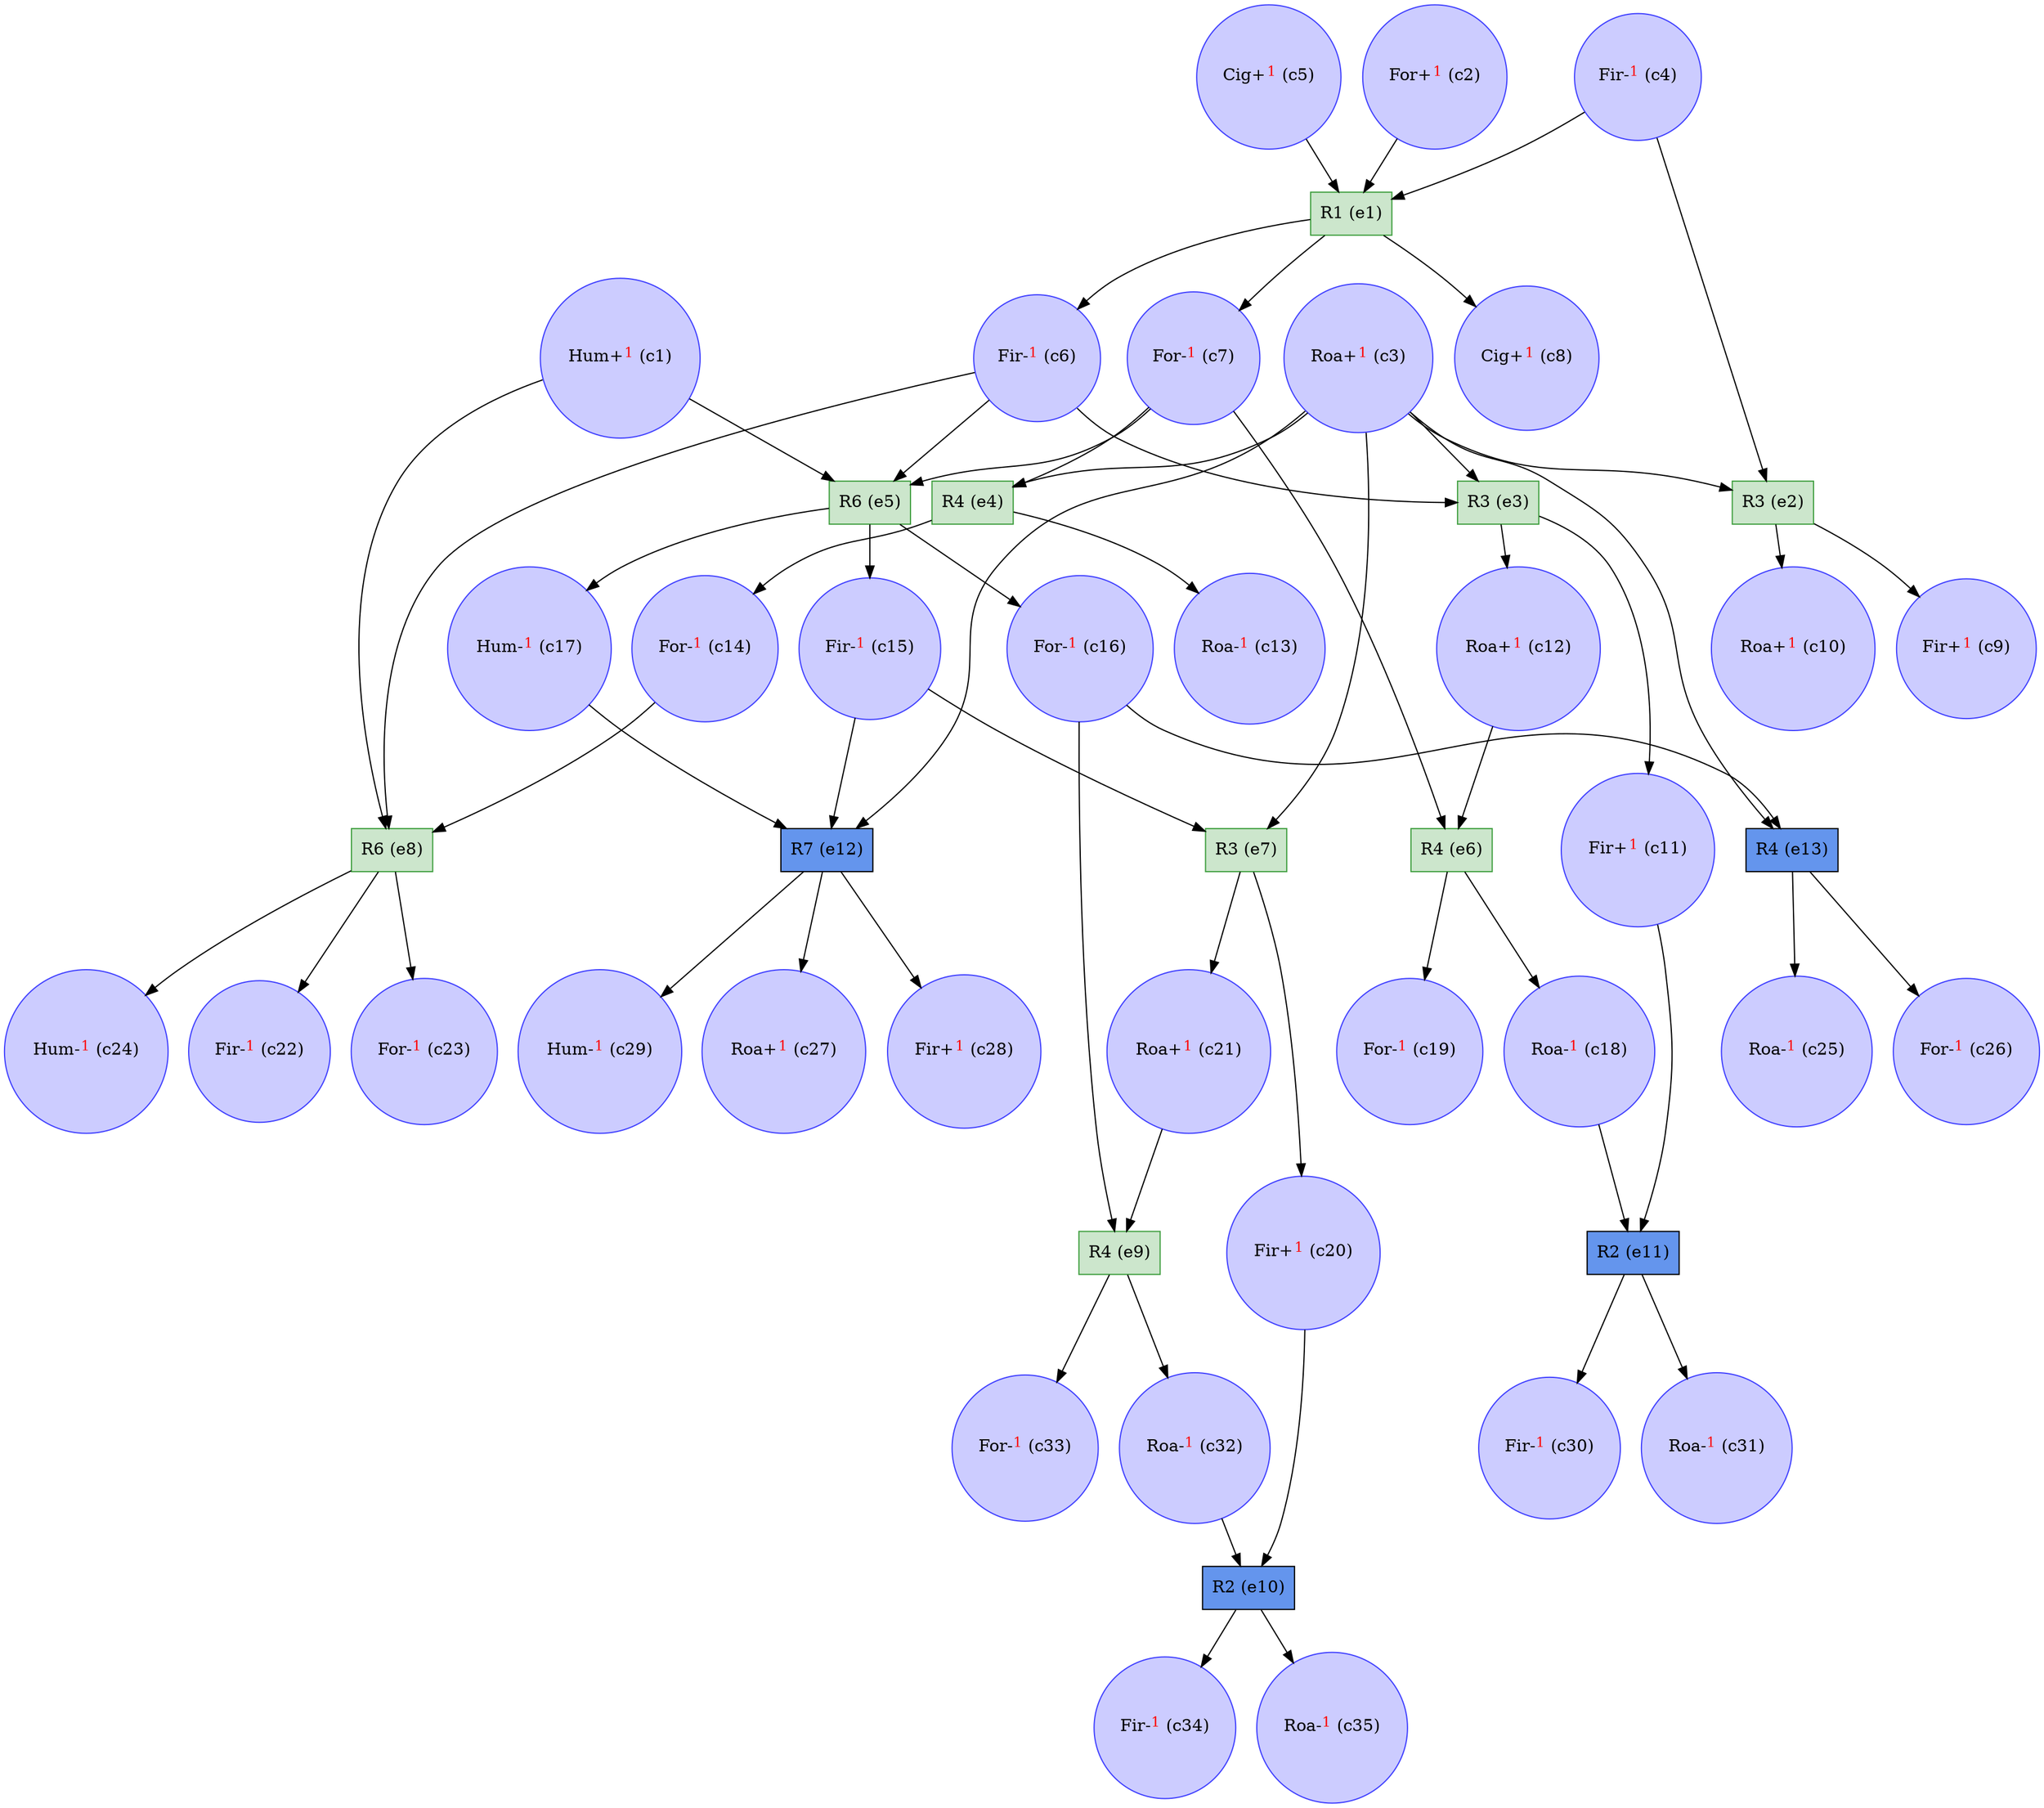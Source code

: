 digraph test {
  c1 -> e8;
  c1 -> e5;
  c2 -> e1;
  c3 -> e12;
  c3 -> e13;
  c3 -> e7;
  c3 -> e4;
  c3 -> e3;
  c3 -> e2;
  c4 -> e2;
  c4 -> e1;
  c5 -> e1;
  e1 -> c6;
  c6 -> e8;
  c6 -> e5;
  c6 -> e3;
  e1 -> c7;
  c7 -> e6;
  c7 -> e5;
  c7 -> e4;
  e1 -> c8;
  e2 -> c9;
  e2 -> c10;
  e3 -> c11;
  c11 -> e11;
  e3 -> c12;
  c12 -> e6;
  e4 -> c13;
  e4 -> c14;
  c14 -> e8;
  e5 -> c15;
  c15 -> e12;
  c15 -> e7;
  e5 -> c16;
  c16 -> e9;
  c16 -> e13;
  e5 -> c17;
  c17 -> e12;
  e6 -> c18;
  c18 -> e11;
  e6 -> c19;
  e7 -> c20;
  c20 -> e10;
  e7 -> c21;
  c21 -> e9;
  e8 -> c22;
  e8 -> c23;
  e8 -> c24;
  e13 -> c25;
  e13 -> c26;
  e12 -> c27;
  e12 -> c28;
  e12 -> c29;
  e11 -> c30;
  e11 -> c31;
  e9 -> c32;
  c32 -> e10;
  e9 -> c33;
  e10 -> c34;
  e10 -> c35;
  c1 [color="#4040ff" fillcolor="#ccccff" label= <Hum+<FONT COLOR="red"><SUP>1</SUP></FONT>&nbsp;(c1)> shape=circle style=filled];
  c2 [color="#4040ff" fillcolor="#ccccff" label= <For+<FONT COLOR="red"><SUP>1</SUP></FONT>&nbsp;(c2)> shape=circle style=filled];
  c3 [color="#4040ff" fillcolor="#ccccff" label= <Roa+<FONT COLOR="red"><SUP>1</SUP></FONT>&nbsp;(c3)> shape=circle style=filled];
  c4 [color="#4040ff" fillcolor="#ccccff" label= <Fir-<FONT COLOR="red"><SUP>1</SUP></FONT>&nbsp;(c4)> shape=circle style=filled];
  c5 [color="#4040ff" fillcolor="#ccccff" label= <Cig+<FONT COLOR="red"><SUP>1</SUP></FONT>&nbsp;(c5)> shape=circle style=filled];
  c6 [color="#4040ff" fillcolor="#ccccff" label= <Fir-<FONT COLOR="red"><SUP>1</SUP></FONT>&nbsp;(c6)> shape=circle style=filled];
  c7 [color="#4040ff" fillcolor="#ccccff" label= <For-<FONT COLOR="red"><SUP>1</SUP></FONT>&nbsp;(c7)> shape=circle style=filled];
  c8 [color="#4040ff" fillcolor="#ccccff" label= <Cig+<FONT COLOR="red"><SUP>1</SUP></FONT>&nbsp;(c8)> shape=circle style=filled];
  c9 [color="#4040ff" fillcolor="#ccccff" label= <Fir+<FONT COLOR="red"><SUP>1</SUP></FONT>&nbsp;(c9)> shape=circle style=filled];
  c10 [color="#4040ff" fillcolor="#ccccff" label= <Roa+<FONT COLOR="red"><SUP>1</SUP></FONT>&nbsp;(c10)> shape=circle style=filled];
  c11 [color="#4040ff" fillcolor="#ccccff" label= <Fir+<FONT COLOR="red"><SUP>1</SUP></FONT>&nbsp;(c11)> shape=circle style=filled];
  c12 [color="#4040ff" fillcolor="#ccccff" label= <Roa+<FONT COLOR="red"><SUP>1</SUP></FONT>&nbsp;(c12)> shape=circle style=filled];
  c13 [color="#4040ff" fillcolor="#ccccff" label= <Roa-<FONT COLOR="red"><SUP>1</SUP></FONT>&nbsp;(c13)> shape=circle style=filled];
  c14 [color="#4040ff" fillcolor="#ccccff" label= <For-<FONT COLOR="red"><SUP>1</SUP></FONT>&nbsp;(c14)> shape=circle style=filled];
  c15 [color="#4040ff" fillcolor="#ccccff" label= <Fir-<FONT COLOR="red"><SUP>1</SUP></FONT>&nbsp;(c15)> shape=circle style=filled];
  c16 [color="#4040ff" fillcolor="#ccccff" label= <For-<FONT COLOR="red"><SUP>1</SUP></FONT>&nbsp;(c16)> shape=circle style=filled];
  c17 [color="#4040ff" fillcolor="#ccccff" label= <Hum-<FONT COLOR="red"><SUP>1</SUP></FONT>&nbsp;(c17)> shape=circle style=filled];
  c18 [color="#4040ff" fillcolor="#ccccff" label= <Roa-<FONT COLOR="red"><SUP>1</SUP></FONT>&nbsp;(c18)> shape=circle style=filled];
  c19 [color="#4040ff" fillcolor="#ccccff" label= <For-<FONT COLOR="red"><SUP>1</SUP></FONT>&nbsp;(c19)> shape=circle style=filled];
  c20 [color="#4040ff" fillcolor="#ccccff" label= <Fir+<FONT COLOR="red"><SUP>1</SUP></FONT>&nbsp;(c20)> shape=circle style=filled];
  c21 [color="#4040ff" fillcolor="#ccccff" label= <Roa+<FONT COLOR="red"><SUP>1</SUP></FONT>&nbsp;(c21)> shape=circle style=filled];
  c22 [color="#4040ff" fillcolor="#ccccff" label= <Fir-<FONT COLOR="red"><SUP>1</SUP></FONT>&nbsp;(c22)> shape=circle style=filled];
  c23 [color="#4040ff" fillcolor="#ccccff" label= <For-<FONT COLOR="red"><SUP>1</SUP></FONT>&nbsp;(c23)> shape=circle style=filled];
  c24 [color="#4040ff" fillcolor="#ccccff" label= <Hum-<FONT COLOR="red"><SUP>1</SUP></FONT>&nbsp;(c24)> shape=circle style=filled];
  c25 [color="#4040ff" fillcolor="#ccccff" label= <Roa-<FONT COLOR="red"><SUP>1</SUP></FONT>&nbsp;(c25)> shape=circle style=filled];
  c26 [color="#4040ff" fillcolor="#ccccff" label= <For-<FONT COLOR="red"><SUP>1</SUP></FONT>&nbsp;(c26)> shape=circle style=filled];
  c27 [color="#4040ff" fillcolor="#ccccff" label= <Roa+<FONT COLOR="red"><SUP>1</SUP></FONT>&nbsp;(c27)> shape=circle style=filled];
  c28 [color="#4040ff" fillcolor="#ccccff" label= <Fir+<FONT COLOR="red"><SUP>1</SUP></FONT>&nbsp;(c28)> shape=circle style=filled];
  c29 [color="#4040ff" fillcolor="#ccccff" label= <Hum-<FONT COLOR="red"><SUP>1</SUP></FONT>&nbsp;(c29)> shape=circle style=filled];
  c30 [color="#4040ff" fillcolor="#ccccff" label= <Fir-<FONT COLOR="red"><SUP>1</SUP></FONT>&nbsp;(c30)> shape=circle style=filled];
  c31 [color="#4040ff" fillcolor="#ccccff" label= <Roa-<FONT COLOR="red"><SUP>1</SUP></FONT>&nbsp;(c31)> shape=circle style=filled];
  c32 [color="#4040ff" fillcolor="#ccccff" label= <Roa-<FONT COLOR="red"><SUP>1</SUP></FONT>&nbsp;(c32)> shape=circle style=filled];
  c33 [color="#4040ff" fillcolor="#ccccff" label= <For-<FONT COLOR="red"><SUP>1</SUP></FONT>&nbsp;(c33)> shape=circle style=filled];
  c34 [color="#4040ff" fillcolor="#ccccff" label= <Fir-<FONT COLOR="red"><SUP>1</SUP></FONT>&nbsp;(c34)> shape=circle style=filled];
  c35 [color="#4040ff" fillcolor="#ccccff" label= <Roa-<FONT COLOR="red"><SUP>1</SUP></FONT>&nbsp;(c35)> shape=circle style=filled];
  e1 [color="#409f40" fillcolor="#cce6cc" label="R1 (e1)" shape=box style=filled];
  e2 [color="#409f40" fillcolor="#cce6cc" label="R3 (e2)" shape=box style=filled];
  e3 [color="#409f40" fillcolor="#cce6cc" label="R3 (e3)" shape=box style=filled];
  e4 [color="#409f40" fillcolor="#cce6cc" label="R4 (e4)" shape=box style=filled];
  e5 [color="#409f40" fillcolor="#cce6cc" label="R6 (e5)" shape=box style=filled];
  e6 [color="#409f40" fillcolor="#cce6cc" label="R4 (e6)" shape=box style=filled];
  e7 [color="#409f40" fillcolor="#cce6cc" label="R3 (e7)" shape=box style=filled];
  e8 [color="#409f40" fillcolor="#cce6cc" label="R6 (e8)" shape=box style=filled];
  e9 [color="#409f40" fillcolor="#cce6cc" label="R4 (e9)" shape=box style=filled];
  e10 [color=black fillcolor=cornflowerblue label="R2 (e10)" shape=box style=filled];
  e11 [color=black fillcolor=cornflowerblue label="R2 (e11)" shape=box style=filled];
  e12 [color=black fillcolor=cornflowerblue label="R7 (e12)" shape=box style=filled];
  e13 [color=black fillcolor=cornflowerblue label="R4 (e13)" shape=box style=filled];
}
